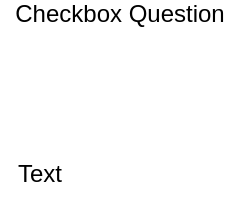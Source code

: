 <mxfile version="14.9.6" type="device"><diagram id="QryB78axekSeTu9DYWSE" name="Page-1"><mxGraphModel dx="1279" dy="674" grid="1" gridSize="10" guides="1" tooltips="1" connect="1" arrows="1" fold="1" page="1" pageScale="1" pageWidth="850" pageHeight="1100" math="0" shadow="0"><root><mxCell id="0"/><mxCell id="1" parent="0"/><mxCell id="BRHj1wBRRjfkgG45Gsqw-1" value="Checkbox Question" style="text;html=1;strokeColor=none;fillColor=none;align=center;verticalAlign=middle;whiteSpace=wrap;rounded=0;" vertex="1" parent="1"><mxGeometry x="40" y="30" width="120" as="geometry"/></mxCell><mxCell id="BRHj1wBRRjfkgG45Gsqw-2" value="Text" style="text;html=1;strokeColor=none;fillColor=none;align=center;verticalAlign=middle;whiteSpace=wrap;rounded=0;" vertex="1" parent="1"><mxGeometry x="40" y="100" width="40" height="20" as="geometry"/></mxCell></root></mxGraphModel></diagram></mxfile>